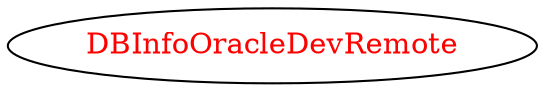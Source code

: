 digraph dependencyGraph {
 concentrate=true;
 ranksep="2.0";
 rankdir="LR"; 
 splines="ortho";
"DBInfoOracleDevRemote" [fontcolor="red"];
}